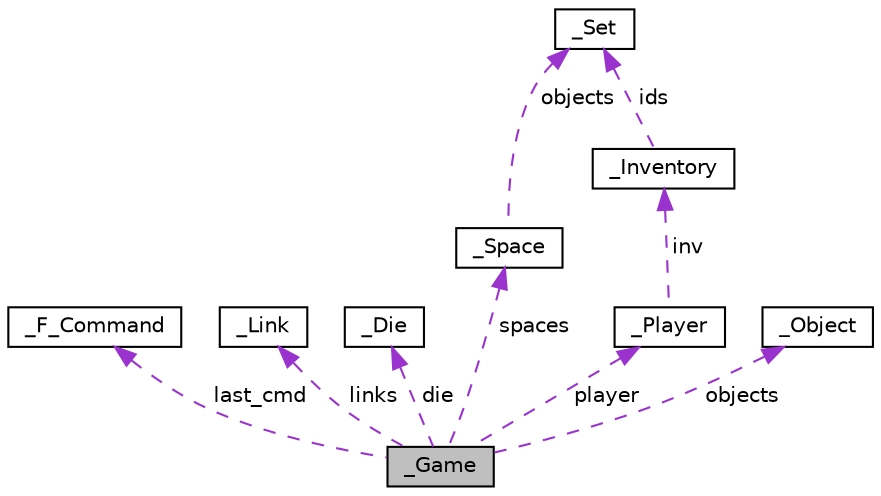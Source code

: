 digraph "_Game"
{
  edge [fontname="Helvetica",fontsize="10",labelfontname="Helvetica",labelfontsize="10"];
  node [fontname="Helvetica",fontsize="10",shape=record];
  Node1 [label="_Game",height=0.2,width=0.4,color="black", fillcolor="grey75", style="filled", fontcolor="black"];
  Node2 -> Node1 [dir="back",color="darkorchid3",fontsize="10",style="dashed",label=" last_cmd" ,fontname="Helvetica"];
  Node2 [label="_F_Command",height=0.2,width=0.4,color="black", fillcolor="white", style="filled",URL="$struct__F__Command.html"];
  Node3 -> Node1 [dir="back",color="darkorchid3",fontsize="10",style="dashed",label=" links" ,fontname="Helvetica"];
  Node3 [label="_Link",height=0.2,width=0.4,color="black", fillcolor="white", style="filled",URL="$struct__Link.html"];
  Node4 -> Node1 [dir="back",color="darkorchid3",fontsize="10",style="dashed",label=" die" ,fontname="Helvetica"];
  Node4 [label="_Die",height=0.2,width=0.4,color="black", fillcolor="white", style="filled",URL="$struct__Die.html"];
  Node5 -> Node1 [dir="back",color="darkorchid3",fontsize="10",style="dashed",label=" spaces" ,fontname="Helvetica"];
  Node5 [label="_Space",height=0.2,width=0.4,color="black", fillcolor="white", style="filled",URL="$struct__Space.html"];
  Node6 -> Node5 [dir="back",color="darkorchid3",fontsize="10",style="dashed",label=" objects" ,fontname="Helvetica"];
  Node6 [label="_Set",height=0.2,width=0.4,color="black", fillcolor="white", style="filled",URL="$struct__Set.html"];
  Node7 -> Node1 [dir="back",color="darkorchid3",fontsize="10",style="dashed",label=" objects" ,fontname="Helvetica"];
  Node7 [label="_Object",height=0.2,width=0.4,color="black", fillcolor="white", style="filled",URL="$struct__Object.html"];
  Node8 -> Node1 [dir="back",color="darkorchid3",fontsize="10",style="dashed",label=" player" ,fontname="Helvetica"];
  Node8 [label="_Player",height=0.2,width=0.4,color="black", fillcolor="white", style="filled",URL="$struct__Player.html"];
  Node9 -> Node8 [dir="back",color="darkorchid3",fontsize="10",style="dashed",label=" inv" ,fontname="Helvetica"];
  Node9 [label="_Inventory",height=0.2,width=0.4,color="black", fillcolor="white", style="filled",URL="$struct__Inventory.html"];
  Node6 -> Node9 [dir="back",color="darkorchid3",fontsize="10",style="dashed",label=" ids" ,fontname="Helvetica"];
}
